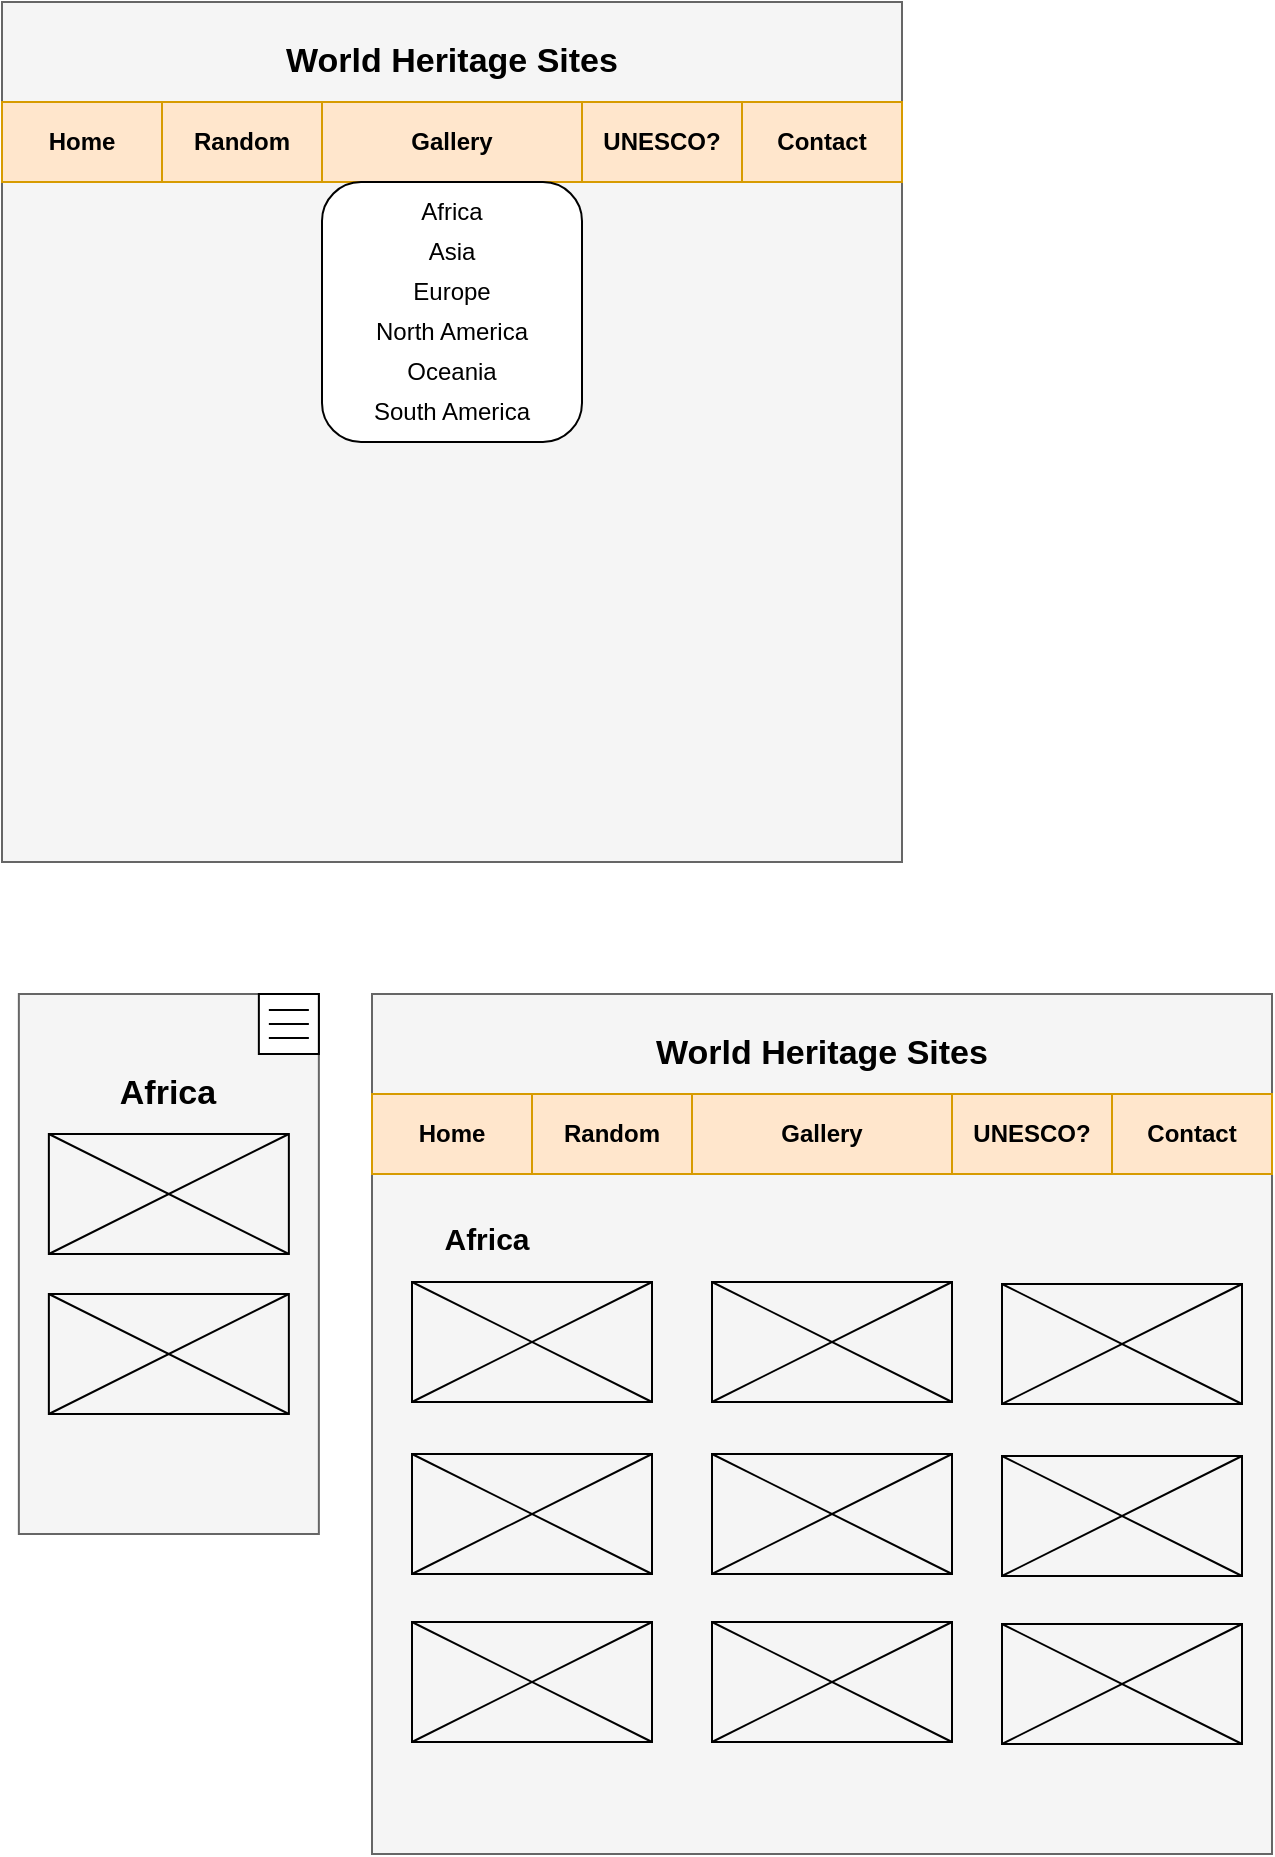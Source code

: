 <mxfile version="14.9.7" type="github">
  <diagram id="BP_4QGGFx2uj5hWdyBfl" name="Page-1">
    <mxGraphModel dx="1422" dy="794" grid="1" gridSize="10" guides="1" tooltips="1" connect="1" arrows="1" fold="1" page="1" pageScale="1" pageWidth="850" pageHeight="1100" math="0" shadow="0">
      <root>
        <mxCell id="0" />
        <mxCell id="1" parent="0" />
        <mxCell id="sXfwi4x87LNBnSrheW1v-1" value="" style="rounded=0;whiteSpace=wrap;html=1;fillColor=#f5f5f5;strokeColor=#666666;fontColor=#333333;" parent="1" vertex="1">
          <mxGeometry x="110" y="280" width="450" height="430" as="geometry" />
        </mxCell>
        <mxCell id="sXfwi4x87LNBnSrheW1v-2" value="Home" style="rounded=0;whiteSpace=wrap;html=1;fontStyle=1;fillColor=#ffe6cc;strokeColor=#d79b00;" parent="1" vertex="1">
          <mxGeometry x="110" y="330" width="80" height="40" as="geometry" />
        </mxCell>
        <mxCell id="sXfwi4x87LNBnSrheW1v-3" value="Random" style="rounded=0;whiteSpace=wrap;html=1;fontStyle=1;fillColor=#ffe6cc;strokeColor=#d79b00;" parent="1" vertex="1">
          <mxGeometry x="190" y="330" width="80" height="40" as="geometry" />
        </mxCell>
        <mxCell id="sXfwi4x87LNBnSrheW1v-4" value="&lt;b&gt;Gallery&lt;/b&gt;" style="rounded=0;whiteSpace=wrap;html=1;fillColor=#ffe6cc;strokeColor=#d79b00;" parent="1" vertex="1">
          <mxGeometry x="270" y="330" width="130" height="40" as="geometry" />
        </mxCell>
        <mxCell id="sXfwi4x87LNBnSrheW1v-5" value="&lt;b&gt;UNESCO?&lt;/b&gt;" style="rounded=0;whiteSpace=wrap;html=1;fillColor=#ffe6cc;strokeColor=#d79b00;" parent="1" vertex="1">
          <mxGeometry x="400" y="330" width="80" height="40" as="geometry" />
        </mxCell>
        <mxCell id="sXfwi4x87LNBnSrheW1v-6" value="Contact" style="rounded=0;whiteSpace=wrap;html=1;fontStyle=1;fillColor=#ffe6cc;strokeColor=#d79b00;" parent="1" vertex="1">
          <mxGeometry x="480" y="330" width="80" height="40" as="geometry" />
        </mxCell>
        <mxCell id="sXfwi4x87LNBnSrheW1v-7" value="&lt;b&gt;&lt;font style=&quot;font-size: 17px&quot;&gt;World Heritage Sites&lt;/font&gt;&lt;/b&gt;" style="text;html=1;strokeColor=none;fillColor=none;align=center;verticalAlign=middle;whiteSpace=wrap;rounded=0;" parent="1" vertex="1">
          <mxGeometry x="250" y="290" width="170" height="40" as="geometry" />
        </mxCell>
        <mxCell id="sXfwi4x87LNBnSrheW1v-9" value="" style="rounded=1;whiteSpace=wrap;html=1;" parent="1" vertex="1">
          <mxGeometry x="270" y="370" width="130" height="130" as="geometry" />
        </mxCell>
        <mxCell id="sXfwi4x87LNBnSrheW1v-10" value="Africa&lt;span style=&quot;color: rgba(0 , 0 , 0 , 0) ; font-family: monospace ; font-size: 0px&quot;&gt;%3CmxGraphModel%3E%3Croot%3E%3CmxCell%20id%3D%220%22%2F%3E%3CmxCell%20id%3D%221%22%20parent%3D%220%22%2F%3E%3CmxCell%20id%3D%222%22%20value%3D%22%22%20style%3D%22rounded%3D0%3BwhiteSpace%3Dwrap%3Bhtml%3D1%3B%22%20vertex%3D%221%22%20parent%3D%221%22%3E%3CmxGeometry%20x%3D%22110%22%20y%3D%22330%22%20width%3D%2280%22%20height%3D%2240%22%20as%3D%22geometry%22%2F%3E%3C%2FmxCell%3E%3C%2Froot%3E%3C%2FmxGraphModel%3E&lt;/span&gt;" style="text;html=1;strokeColor=none;fillColor=none;align=center;verticalAlign=middle;whiteSpace=wrap;rounded=0;" parent="1" vertex="1">
          <mxGeometry x="270" y="375" width="130" height="20" as="geometry" />
        </mxCell>
        <mxCell id="sXfwi4x87LNBnSrheW1v-11" value="Asia" style="text;html=1;strokeColor=none;fillColor=none;align=center;verticalAlign=middle;whiteSpace=wrap;rounded=0;" parent="1" vertex="1">
          <mxGeometry x="270" y="395" width="130" height="20" as="geometry" />
        </mxCell>
        <mxCell id="sXfwi4x87LNBnSrheW1v-12" value="Europe" style="text;html=1;align=center;verticalAlign=middle;whiteSpace=wrap;rounded=0;" parent="1" vertex="1">
          <mxGeometry x="270" y="415" width="130" height="20" as="geometry" />
        </mxCell>
        <mxCell id="sXfwi4x87LNBnSrheW1v-13" value="North America&lt;span style=&quot;color: rgba(0 , 0 , 0 , 0) ; font-family: monospace ; font-size: 0px&quot;&gt;%3CmxGraphModel%3E%3Croot%3E%3CmxCell%20id%3D%220%22%2F%3E%3CmxCell%20id%3D%221%22%20parent%3D%220%22%2F%3E%3CmxCell%20id%3D%222%22%20value%3D%22Africa%26lt%3Bspan%20style%3D%26quot%3Bcolor%3A%20rgba(0%20%2C%200%20%2C%200%20%2C%200)%20%3B%20font-family%3A%20monospace%20%3B%20font-size%3A%200px%26quot%3B%26gt%3B%253CmxGraphModel%253E%253Croot%253E%253CmxCell%2520id%253D%25220%2522%252F%253E%253CmxCell%2520id%253D%25221%2522%2520parent%253D%25220%2522%252F%253E%253CmxCell%2520id%253D%25222%2522%2520value%253D%2522%2522%2520style%253D%2522rounded%253D0%253BwhiteSpace%253Dwrap%253Bhtml%253D1%253B%2522%2520vertex%253D%25221%2522%2520parent%253D%25221%2522%253E%253CmxGeometry%2520x%253D%2522110%2522%2520y%253D%2522330%2522%2520width%253D%252280%2522%2520height%253D%252240%2522%2520as%253D%2522geometry%2522%252F%253E%253C%252FmxCell%253E%253C%252Froot%253E%253C%252FmxGraphModel%253E%26lt%3B%2Fspan%26gt%3B%22%20style%3D%22text%3Bhtml%3D1%3BstrokeColor%3Dnone%3BfillColor%3Dnone%3Balign%3Dcenter%3BverticalAlign%3Dmiddle%3BwhiteSpace%3Dwrap%3Brounded%3D0%3B%22%20vertex%3D%221%22%20parent%3D%221%22%3E%3CmxGeometry%20x%3D%22270%22%20y%3D%22380%22%20width%3D%2280%22%20height%3D%2220%22%20as%3D%22geometry%22%2F%3E%3C%2FmxCell%3E%3C%2Froot%3E%3C%2FmxGraphModel%3E&lt;/span&gt;" style="text;html=1;strokeColor=none;fillColor=none;align=center;verticalAlign=middle;whiteSpace=wrap;rounded=0;" parent="1" vertex="1">
          <mxGeometry x="270" y="435" width="130" height="20" as="geometry" />
        </mxCell>
        <mxCell id="sXfwi4x87LNBnSrheW1v-14" value="Oceania" style="text;html=1;strokeColor=none;fillColor=none;align=center;verticalAlign=middle;whiteSpace=wrap;rounded=0;" parent="1" vertex="1">
          <mxGeometry x="270" y="455" width="130" height="20" as="geometry" />
        </mxCell>
        <mxCell id="sXfwi4x87LNBnSrheW1v-15" value="South America" style="text;html=1;strokeColor=none;fillColor=none;align=center;verticalAlign=middle;whiteSpace=wrap;rounded=0;" parent="1" vertex="1">
          <mxGeometry x="270" y="475" width="130" height="20" as="geometry" />
        </mxCell>
        <mxCell id="sXfwi4x87LNBnSrheW1v-16" value="" style="shape=image;verticalLabelPosition=bottom;labelBackgroundColor=#ffffff;verticalAlign=top;aspect=fixed;imageAspect=0;image=https://upload.wikimedia.org/wikipedia/commons/thumb/b/bc/UNESCO_logo.svg/2560px-UNESCO_logo.svg.png;" parent="1" vertex="1">
          <mxGeometry x="118.43" y="280" width="63.15" height="47" as="geometry" />
        </mxCell>
        <mxCell id="sXfwi4x87LNBnSrheW1v-17" value="" style="rounded=0;whiteSpace=wrap;html=1;fillColor=#f5f5f5;strokeColor=#666666;fontColor=#333333;" parent="1" vertex="1">
          <mxGeometry x="118.43" y="776" width="150" height="270" as="geometry" />
        </mxCell>
        <mxCell id="sXfwi4x87LNBnSrheW1v-18" value="&lt;span style=&quot;font-size: 17px&quot;&gt;&lt;b&gt;Africa&lt;/b&gt;&lt;/span&gt;" style="text;html=1;strokeColor=none;fillColor=none;align=center;verticalAlign=middle;whiteSpace=wrap;rounded=0;" parent="1" vertex="1">
          <mxGeometry x="133.43" y="806" width="120" height="40" as="geometry" />
        </mxCell>
        <mxCell id="sXfwi4x87LNBnSrheW1v-19" value="" style="rounded=0;whiteSpace=wrap;html=1;" parent="1" vertex="1">
          <mxGeometry x="238.43" y="776" width="30" height="30" as="geometry" />
        </mxCell>
        <mxCell id="sXfwi4x87LNBnSrheW1v-21" value="" style="endArrow=none;html=1;" parent="1" edge="1">
          <mxGeometry width="50" height="50" relative="1" as="geometry">
            <mxPoint x="243.43" y="784" as="sourcePoint" />
            <mxPoint x="263.43" y="784" as="targetPoint" />
            <Array as="points">
              <mxPoint x="263.43" y="784" />
            </Array>
          </mxGeometry>
        </mxCell>
        <mxCell id="sXfwi4x87LNBnSrheW1v-23" value="" style="endArrow=none;html=1;" parent="1" edge="1">
          <mxGeometry width="50" height="50" relative="1" as="geometry">
            <mxPoint x="243.43" y="791" as="sourcePoint" />
            <mxPoint x="263.43" y="791" as="targetPoint" />
            <Array as="points">
              <mxPoint x="263.43" y="791" />
            </Array>
          </mxGeometry>
        </mxCell>
        <mxCell id="sXfwi4x87LNBnSrheW1v-24" value="" style="endArrow=none;html=1;" parent="1" edge="1">
          <mxGeometry width="50" height="50" relative="1" as="geometry">
            <mxPoint x="243.43" y="798" as="sourcePoint" />
            <mxPoint x="263.43" y="798" as="targetPoint" />
            <Array as="points">
              <mxPoint x="263.43" y="798" />
            </Array>
          </mxGeometry>
        </mxCell>
        <mxCell id="sXfwi4x87LNBnSrheW1v-25" value="" style="rounded=0;whiteSpace=wrap;html=1;fillColor=none;" parent="1" vertex="1">
          <mxGeometry x="133.43" y="846" width="120" height="60" as="geometry" />
        </mxCell>
        <mxCell id="sXfwi4x87LNBnSrheW1v-26" value="" style="endArrow=none;html=1;exitX=0;exitY=1;exitDx=0;exitDy=0;" parent="1" source="sXfwi4x87LNBnSrheW1v-25" edge="1">
          <mxGeometry width="50" height="50" relative="1" as="geometry">
            <mxPoint x="203.43" y="896" as="sourcePoint" />
            <mxPoint x="253.43" y="846" as="targetPoint" />
          </mxGeometry>
        </mxCell>
        <mxCell id="sXfwi4x87LNBnSrheW1v-27" value="" style="endArrow=none;html=1;exitX=0;exitY=0;exitDx=0;exitDy=0;entryX=1;entryY=1;entryDx=0;entryDy=0;" parent="1" source="sXfwi4x87LNBnSrheW1v-25" target="sXfwi4x87LNBnSrheW1v-25" edge="1">
          <mxGeometry width="50" height="50" relative="1" as="geometry">
            <mxPoint x="143.43" y="916" as="sourcePoint" />
            <mxPoint x="263.43" y="856" as="targetPoint" />
          </mxGeometry>
        </mxCell>
        <mxCell id="sXfwi4x87LNBnSrheW1v-29" value="" style="rounded=0;whiteSpace=wrap;html=1;fillColor=none;" parent="1" vertex="1">
          <mxGeometry x="133.43" y="926" width="120" height="60" as="geometry" />
        </mxCell>
        <mxCell id="sXfwi4x87LNBnSrheW1v-30" value="" style="endArrow=none;html=1;exitX=0;exitY=1;exitDx=0;exitDy=0;" parent="1" source="sXfwi4x87LNBnSrheW1v-29" edge="1">
          <mxGeometry width="50" height="50" relative="1" as="geometry">
            <mxPoint x="203.43" y="976" as="sourcePoint" />
            <mxPoint x="253.43" y="926" as="targetPoint" />
          </mxGeometry>
        </mxCell>
        <mxCell id="sXfwi4x87LNBnSrheW1v-31" value="" style="endArrow=none;html=1;exitX=0;exitY=0;exitDx=0;exitDy=0;entryX=1;entryY=1;entryDx=0;entryDy=0;" parent="1" source="sXfwi4x87LNBnSrheW1v-29" target="sXfwi4x87LNBnSrheW1v-29" edge="1">
          <mxGeometry width="50" height="50" relative="1" as="geometry">
            <mxPoint x="143.43" y="996" as="sourcePoint" />
            <mxPoint x="263.43" y="936" as="targetPoint" />
          </mxGeometry>
        </mxCell>
        <mxCell id="dHxH4tFSceXlwzy47N7y-1" value="" style="shape=image;verticalLabelPosition=bottom;labelBackgroundColor=#ffffff;verticalAlign=top;aspect=fixed;imageAspect=0;image=https://upload.wikimedia.org/wikipedia/commons/thumb/b/bc/UNESCO_logo.svg/2560px-UNESCO_logo.svg.png;" vertex="1" parent="1">
          <mxGeometry x="120.43" y="778" width="45.68" height="34" as="geometry" />
        </mxCell>
        <mxCell id="dHxH4tFSceXlwzy47N7y-9" value="" style="rounded=0;whiteSpace=wrap;html=1;fillColor=#f5f5f5;strokeColor=#666666;fontColor=#333333;" vertex="1" parent="1">
          <mxGeometry x="295" y="776" width="450" height="430" as="geometry" />
        </mxCell>
        <mxCell id="dHxH4tFSceXlwzy47N7y-10" value="Home" style="rounded=0;whiteSpace=wrap;html=1;fontStyle=1;fillColor=#ffe6cc;strokeColor=#d79b00;" vertex="1" parent="1">
          <mxGeometry x="295" y="826" width="80" height="40" as="geometry" />
        </mxCell>
        <mxCell id="dHxH4tFSceXlwzy47N7y-11" value="Random" style="rounded=0;whiteSpace=wrap;html=1;fontStyle=1;fillColor=#ffe6cc;strokeColor=#d79b00;" vertex="1" parent="1">
          <mxGeometry x="375" y="826" width="80" height="40" as="geometry" />
        </mxCell>
        <mxCell id="dHxH4tFSceXlwzy47N7y-12" value="&lt;b&gt;Gallery&lt;/b&gt;" style="rounded=0;whiteSpace=wrap;html=1;fillColor=#ffe6cc;strokeColor=#d79b00;" vertex="1" parent="1">
          <mxGeometry x="455" y="826" width="130" height="40" as="geometry" />
        </mxCell>
        <mxCell id="dHxH4tFSceXlwzy47N7y-13" value="&lt;b&gt;UNESCO?&lt;/b&gt;" style="rounded=0;whiteSpace=wrap;html=1;fillColor=#ffe6cc;strokeColor=#d79b00;" vertex="1" parent="1">
          <mxGeometry x="585" y="826" width="80" height="40" as="geometry" />
        </mxCell>
        <mxCell id="dHxH4tFSceXlwzy47N7y-14" value="Contact" style="rounded=0;whiteSpace=wrap;html=1;fontStyle=1;fillColor=#ffe6cc;strokeColor=#d79b00;" vertex="1" parent="1">
          <mxGeometry x="665" y="826" width="80" height="40" as="geometry" />
        </mxCell>
        <mxCell id="dHxH4tFSceXlwzy47N7y-15" value="&lt;b&gt;&lt;font style=&quot;font-size: 17px&quot;&gt;World Heritage Sites&lt;/font&gt;&lt;/b&gt;" style="text;html=1;strokeColor=none;fillColor=none;align=center;verticalAlign=middle;whiteSpace=wrap;rounded=0;" vertex="1" parent="1">
          <mxGeometry x="435" y="786" width="170" height="40" as="geometry" />
        </mxCell>
        <mxCell id="dHxH4tFSceXlwzy47N7y-23" value="" style="shape=image;verticalLabelPosition=bottom;labelBackgroundColor=#ffffff;verticalAlign=top;aspect=fixed;imageAspect=0;image=https://upload.wikimedia.org/wikipedia/commons/thumb/b/bc/UNESCO_logo.svg/2560px-UNESCO_logo.svg.png;" vertex="1" parent="1">
          <mxGeometry x="303.43" y="776" width="63.15" height="47" as="geometry" />
        </mxCell>
        <mxCell id="dHxH4tFSceXlwzy47N7y-24" value="&lt;font style=&quot;font-size: 15px&quot;&gt;Africa&lt;/font&gt;" style="text;html=1;strokeColor=none;fillColor=none;align=center;verticalAlign=middle;whiteSpace=wrap;rounded=0;fontStyle=1" vertex="1" parent="1">
          <mxGeometry x="305.01" y="876" width="94.99" height="44" as="geometry" />
        </mxCell>
        <mxCell id="dHxH4tFSceXlwzy47N7y-92" value="" style="rounded=0;whiteSpace=wrap;html=1;fillColor=none;" vertex="1" parent="1">
          <mxGeometry x="315" y="920" width="120" height="60" as="geometry" />
        </mxCell>
        <mxCell id="dHxH4tFSceXlwzy47N7y-93" value="" style="endArrow=none;html=1;exitX=0;exitY=1;exitDx=0;exitDy=0;" edge="1" parent="1" source="dHxH4tFSceXlwzy47N7y-92">
          <mxGeometry width="50" height="50" relative="1" as="geometry">
            <mxPoint x="385" y="970" as="sourcePoint" />
            <mxPoint x="435" y="920" as="targetPoint" />
          </mxGeometry>
        </mxCell>
        <mxCell id="dHxH4tFSceXlwzy47N7y-94" value="" style="endArrow=none;html=1;exitX=0;exitY=0;exitDx=0;exitDy=0;entryX=1;entryY=1;entryDx=0;entryDy=0;" edge="1" parent="1" source="dHxH4tFSceXlwzy47N7y-92" target="dHxH4tFSceXlwzy47N7y-92">
          <mxGeometry width="50" height="50" relative="1" as="geometry">
            <mxPoint x="325" y="990" as="sourcePoint" />
            <mxPoint x="445" y="930" as="targetPoint" />
          </mxGeometry>
        </mxCell>
        <mxCell id="dHxH4tFSceXlwzy47N7y-95" value="" style="rounded=0;whiteSpace=wrap;html=1;fillColor=none;" vertex="1" parent="1">
          <mxGeometry x="315" y="1006" width="120" height="60" as="geometry" />
        </mxCell>
        <mxCell id="dHxH4tFSceXlwzy47N7y-96" value="" style="endArrow=none;html=1;exitX=0;exitY=1;exitDx=0;exitDy=0;" edge="1" parent="1" source="dHxH4tFSceXlwzy47N7y-95">
          <mxGeometry width="50" height="50" relative="1" as="geometry">
            <mxPoint x="385" y="1056" as="sourcePoint" />
            <mxPoint x="435" y="1006" as="targetPoint" />
          </mxGeometry>
        </mxCell>
        <mxCell id="dHxH4tFSceXlwzy47N7y-97" value="" style="endArrow=none;html=1;exitX=0;exitY=0;exitDx=0;exitDy=0;entryX=1;entryY=1;entryDx=0;entryDy=0;" edge="1" parent="1" source="dHxH4tFSceXlwzy47N7y-95" target="dHxH4tFSceXlwzy47N7y-95">
          <mxGeometry width="50" height="50" relative="1" as="geometry">
            <mxPoint x="325" y="1076" as="sourcePoint" />
            <mxPoint x="445" y="1016" as="targetPoint" />
          </mxGeometry>
        </mxCell>
        <mxCell id="dHxH4tFSceXlwzy47N7y-98" value="" style="rounded=0;whiteSpace=wrap;html=1;fillColor=none;" vertex="1" parent="1">
          <mxGeometry x="315" y="1090" width="120" height="60" as="geometry" />
        </mxCell>
        <mxCell id="dHxH4tFSceXlwzy47N7y-99" value="" style="endArrow=none;html=1;exitX=0;exitY=1;exitDx=0;exitDy=0;" edge="1" parent="1" source="dHxH4tFSceXlwzy47N7y-98">
          <mxGeometry width="50" height="50" relative="1" as="geometry">
            <mxPoint x="385" y="1140" as="sourcePoint" />
            <mxPoint x="435" y="1090" as="targetPoint" />
          </mxGeometry>
        </mxCell>
        <mxCell id="dHxH4tFSceXlwzy47N7y-100" value="" style="endArrow=none;html=1;exitX=0;exitY=0;exitDx=0;exitDy=0;entryX=1;entryY=1;entryDx=0;entryDy=0;" edge="1" parent="1" source="dHxH4tFSceXlwzy47N7y-98" target="dHxH4tFSceXlwzy47N7y-98">
          <mxGeometry width="50" height="50" relative="1" as="geometry">
            <mxPoint x="325" y="1160" as="sourcePoint" />
            <mxPoint x="445" y="1100" as="targetPoint" />
          </mxGeometry>
        </mxCell>
        <mxCell id="dHxH4tFSceXlwzy47N7y-101" value="" style="rounded=0;whiteSpace=wrap;html=1;fillColor=none;" vertex="1" parent="1">
          <mxGeometry x="465" y="920" width="120" height="60" as="geometry" />
        </mxCell>
        <mxCell id="dHxH4tFSceXlwzy47N7y-102" value="" style="endArrow=none;html=1;exitX=0;exitY=1;exitDx=0;exitDy=0;" edge="1" parent="1" source="dHxH4tFSceXlwzy47N7y-101">
          <mxGeometry width="50" height="50" relative="1" as="geometry">
            <mxPoint x="535" y="970" as="sourcePoint" />
            <mxPoint x="585" y="920" as="targetPoint" />
          </mxGeometry>
        </mxCell>
        <mxCell id="dHxH4tFSceXlwzy47N7y-103" value="" style="endArrow=none;html=1;exitX=0;exitY=0;exitDx=0;exitDy=0;entryX=1;entryY=1;entryDx=0;entryDy=0;" edge="1" parent="1" source="dHxH4tFSceXlwzy47N7y-101" target="dHxH4tFSceXlwzy47N7y-101">
          <mxGeometry width="50" height="50" relative="1" as="geometry">
            <mxPoint x="475" y="990" as="sourcePoint" />
            <mxPoint x="595" y="930" as="targetPoint" />
          </mxGeometry>
        </mxCell>
        <mxCell id="dHxH4tFSceXlwzy47N7y-104" value="" style="rounded=0;whiteSpace=wrap;html=1;fillColor=none;" vertex="1" parent="1">
          <mxGeometry x="465" y="1006" width="120" height="60" as="geometry" />
        </mxCell>
        <mxCell id="dHxH4tFSceXlwzy47N7y-105" value="" style="endArrow=none;html=1;exitX=0;exitY=1;exitDx=0;exitDy=0;" edge="1" parent="1" source="dHxH4tFSceXlwzy47N7y-104">
          <mxGeometry width="50" height="50" relative="1" as="geometry">
            <mxPoint x="535" y="1056" as="sourcePoint" />
            <mxPoint x="585" y="1006" as="targetPoint" />
          </mxGeometry>
        </mxCell>
        <mxCell id="dHxH4tFSceXlwzy47N7y-106" value="" style="endArrow=none;html=1;exitX=0;exitY=0;exitDx=0;exitDy=0;entryX=1;entryY=1;entryDx=0;entryDy=0;" edge="1" parent="1" source="dHxH4tFSceXlwzy47N7y-104" target="dHxH4tFSceXlwzy47N7y-104">
          <mxGeometry width="50" height="50" relative="1" as="geometry">
            <mxPoint x="475" y="1076" as="sourcePoint" />
            <mxPoint x="595" y="1016" as="targetPoint" />
          </mxGeometry>
        </mxCell>
        <mxCell id="dHxH4tFSceXlwzy47N7y-107" value="" style="rounded=0;whiteSpace=wrap;html=1;fillColor=none;" vertex="1" parent="1">
          <mxGeometry x="465" y="1090" width="120" height="60" as="geometry" />
        </mxCell>
        <mxCell id="dHxH4tFSceXlwzy47N7y-108" value="" style="endArrow=none;html=1;exitX=0;exitY=1;exitDx=0;exitDy=0;" edge="1" parent="1" source="dHxH4tFSceXlwzy47N7y-107">
          <mxGeometry width="50" height="50" relative="1" as="geometry">
            <mxPoint x="535" y="1140" as="sourcePoint" />
            <mxPoint x="585" y="1090" as="targetPoint" />
          </mxGeometry>
        </mxCell>
        <mxCell id="dHxH4tFSceXlwzy47N7y-109" value="" style="endArrow=none;html=1;exitX=0;exitY=0;exitDx=0;exitDy=0;entryX=1;entryY=1;entryDx=0;entryDy=0;" edge="1" parent="1" source="dHxH4tFSceXlwzy47N7y-107" target="dHxH4tFSceXlwzy47N7y-107">
          <mxGeometry width="50" height="50" relative="1" as="geometry">
            <mxPoint x="475" y="1160" as="sourcePoint" />
            <mxPoint x="595" y="1100" as="targetPoint" />
          </mxGeometry>
        </mxCell>
        <mxCell id="dHxH4tFSceXlwzy47N7y-119" value="" style="rounded=0;whiteSpace=wrap;html=1;fillColor=none;" vertex="1" parent="1">
          <mxGeometry x="610" y="921" width="120" height="60" as="geometry" />
        </mxCell>
        <mxCell id="dHxH4tFSceXlwzy47N7y-120" value="" style="endArrow=none;html=1;exitX=0;exitY=1;exitDx=0;exitDy=0;" edge="1" parent="1" source="dHxH4tFSceXlwzy47N7y-119">
          <mxGeometry width="50" height="50" relative="1" as="geometry">
            <mxPoint x="680" y="971" as="sourcePoint" />
            <mxPoint x="730" y="921" as="targetPoint" />
          </mxGeometry>
        </mxCell>
        <mxCell id="dHxH4tFSceXlwzy47N7y-121" value="" style="endArrow=none;html=1;exitX=0;exitY=0;exitDx=0;exitDy=0;entryX=1;entryY=1;entryDx=0;entryDy=0;" edge="1" parent="1" source="dHxH4tFSceXlwzy47N7y-119" target="dHxH4tFSceXlwzy47N7y-119">
          <mxGeometry width="50" height="50" relative="1" as="geometry">
            <mxPoint x="620" y="991" as="sourcePoint" />
            <mxPoint x="740" y="931" as="targetPoint" />
          </mxGeometry>
        </mxCell>
        <mxCell id="dHxH4tFSceXlwzy47N7y-122" value="" style="rounded=0;whiteSpace=wrap;html=1;fillColor=none;" vertex="1" parent="1">
          <mxGeometry x="610" y="1007" width="120" height="60" as="geometry" />
        </mxCell>
        <mxCell id="dHxH4tFSceXlwzy47N7y-123" value="" style="endArrow=none;html=1;exitX=0;exitY=1;exitDx=0;exitDy=0;" edge="1" parent="1" source="dHxH4tFSceXlwzy47N7y-122">
          <mxGeometry width="50" height="50" relative="1" as="geometry">
            <mxPoint x="680" y="1057" as="sourcePoint" />
            <mxPoint x="730" y="1007" as="targetPoint" />
          </mxGeometry>
        </mxCell>
        <mxCell id="dHxH4tFSceXlwzy47N7y-124" value="" style="endArrow=none;html=1;exitX=0;exitY=0;exitDx=0;exitDy=0;entryX=1;entryY=1;entryDx=0;entryDy=0;" edge="1" parent="1" source="dHxH4tFSceXlwzy47N7y-122" target="dHxH4tFSceXlwzy47N7y-122">
          <mxGeometry width="50" height="50" relative="1" as="geometry">
            <mxPoint x="620" y="1077" as="sourcePoint" />
            <mxPoint x="740" y="1017" as="targetPoint" />
          </mxGeometry>
        </mxCell>
        <mxCell id="dHxH4tFSceXlwzy47N7y-125" value="" style="rounded=0;whiteSpace=wrap;html=1;fillColor=none;" vertex="1" parent="1">
          <mxGeometry x="610" y="1091" width="120" height="60" as="geometry" />
        </mxCell>
        <mxCell id="dHxH4tFSceXlwzy47N7y-126" value="" style="endArrow=none;html=1;exitX=0;exitY=1;exitDx=0;exitDy=0;" edge="1" parent="1" source="dHxH4tFSceXlwzy47N7y-125">
          <mxGeometry width="50" height="50" relative="1" as="geometry">
            <mxPoint x="680" y="1141" as="sourcePoint" />
            <mxPoint x="730" y="1091" as="targetPoint" />
          </mxGeometry>
        </mxCell>
        <mxCell id="dHxH4tFSceXlwzy47N7y-127" value="" style="endArrow=none;html=1;exitX=0;exitY=0;exitDx=0;exitDy=0;entryX=1;entryY=1;entryDx=0;entryDy=0;" edge="1" parent="1" source="dHxH4tFSceXlwzy47N7y-125" target="dHxH4tFSceXlwzy47N7y-125">
          <mxGeometry width="50" height="50" relative="1" as="geometry">
            <mxPoint x="620" y="1161" as="sourcePoint" />
            <mxPoint x="740" y="1101" as="targetPoint" />
          </mxGeometry>
        </mxCell>
      </root>
    </mxGraphModel>
  </diagram>
</mxfile>
